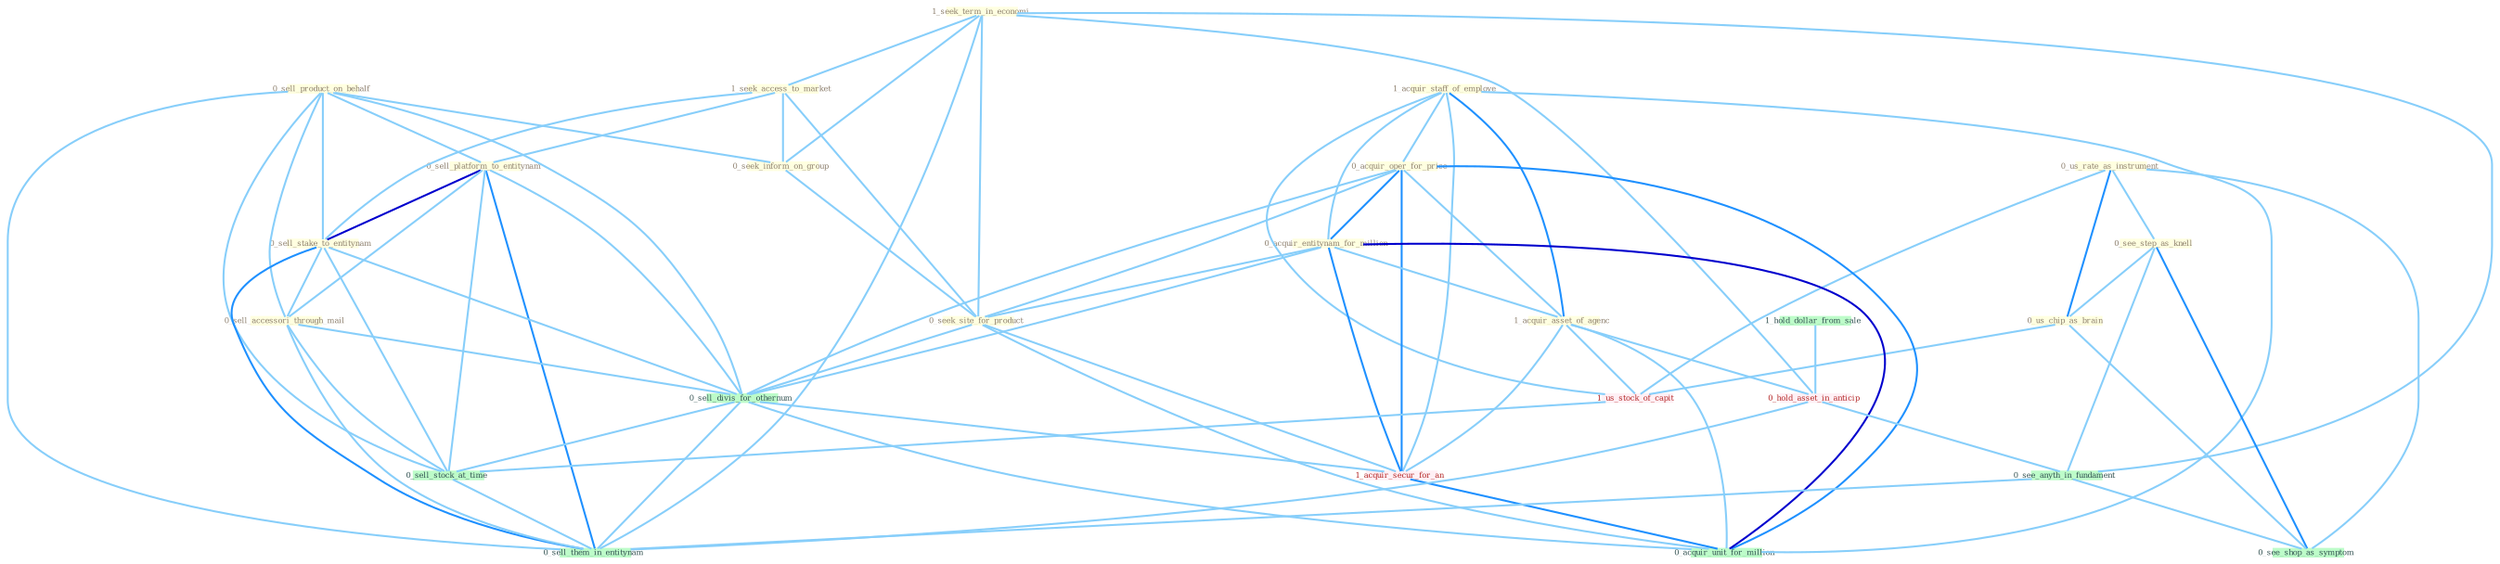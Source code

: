 Graph G{ 
    node
    [shape=polygon,style=filled,width=.5,height=.06,color="#BDFCC9",fixedsize=true,fontsize=4,
    fontcolor="#2f4f4f"];
    {node
    [color="#ffffe0", fontcolor="#8b7d6b"] "1_seek_term_in_economi " "0_sell_product_on_behalf " "1_seek_access_to_market " "0_us_rate_as_instrument " "0_sell_platform_to_entitynam " "1_acquir_staff_of_employe " "0_see_step_as_knell " "0_us_chip_as_brain " "0_acquir_oper_for_price " "0_acquir_entitynam_for_million " "0_seek_inform_on_group " "0_sell_stake_to_entitynam " "0_sell_accessori_through_mail " "0_seek_site_for_product " "1_acquir_asset_of_agenc "}
{node [color="#fff0f5", fontcolor="#b22222"] "1_acquir_secur_for_an " "1_us_stock_of_capit " "0_hold_asset_in_anticip "}
edge [color="#B0E2FF"];

	"1_seek_term_in_economi " -- "1_seek_access_to_market " [w="1", color="#87cefa" ];
	"1_seek_term_in_economi " -- "0_seek_inform_on_group " [w="1", color="#87cefa" ];
	"1_seek_term_in_economi " -- "0_seek_site_for_product " [w="1", color="#87cefa" ];
	"1_seek_term_in_economi " -- "0_hold_asset_in_anticip " [w="1", color="#87cefa" ];
	"1_seek_term_in_economi " -- "0_see_anyth_in_fundament " [w="1", color="#87cefa" ];
	"1_seek_term_in_economi " -- "0_sell_them_in_entitynam " [w="1", color="#87cefa" ];
	"0_sell_product_on_behalf " -- "0_sell_platform_to_entitynam " [w="1", color="#87cefa" ];
	"0_sell_product_on_behalf " -- "0_seek_inform_on_group " [w="1", color="#87cefa" ];
	"0_sell_product_on_behalf " -- "0_sell_stake_to_entitynam " [w="1", color="#87cefa" ];
	"0_sell_product_on_behalf " -- "0_sell_accessori_through_mail " [w="1", color="#87cefa" ];
	"0_sell_product_on_behalf " -- "0_sell_divis_for_othernum " [w="1", color="#87cefa" ];
	"0_sell_product_on_behalf " -- "0_sell_stock_at_time " [w="1", color="#87cefa" ];
	"0_sell_product_on_behalf " -- "0_sell_them_in_entitynam " [w="1", color="#87cefa" ];
	"1_seek_access_to_market " -- "0_sell_platform_to_entitynam " [w="1", color="#87cefa" ];
	"1_seek_access_to_market " -- "0_seek_inform_on_group " [w="1", color="#87cefa" ];
	"1_seek_access_to_market " -- "0_sell_stake_to_entitynam " [w="1", color="#87cefa" ];
	"1_seek_access_to_market " -- "0_seek_site_for_product " [w="1", color="#87cefa" ];
	"0_us_rate_as_instrument " -- "0_see_step_as_knell " [w="1", color="#87cefa" ];
	"0_us_rate_as_instrument " -- "0_us_chip_as_brain " [w="2", color="#1e90ff" , len=0.8];
	"0_us_rate_as_instrument " -- "1_us_stock_of_capit " [w="1", color="#87cefa" ];
	"0_us_rate_as_instrument " -- "0_see_shop_as_symptom " [w="1", color="#87cefa" ];
	"0_sell_platform_to_entitynam " -- "0_sell_stake_to_entitynam " [w="3", color="#0000cd" , len=0.6];
	"0_sell_platform_to_entitynam " -- "0_sell_accessori_through_mail " [w="1", color="#87cefa" ];
	"0_sell_platform_to_entitynam " -- "0_sell_divis_for_othernum " [w="1", color="#87cefa" ];
	"0_sell_platform_to_entitynam " -- "0_sell_stock_at_time " [w="1", color="#87cefa" ];
	"0_sell_platform_to_entitynam " -- "0_sell_them_in_entitynam " [w="2", color="#1e90ff" , len=0.8];
	"1_acquir_staff_of_employe " -- "0_acquir_oper_for_price " [w="1", color="#87cefa" ];
	"1_acquir_staff_of_employe " -- "0_acquir_entitynam_for_million " [w="1", color="#87cefa" ];
	"1_acquir_staff_of_employe " -- "1_acquir_asset_of_agenc " [w="2", color="#1e90ff" , len=0.8];
	"1_acquir_staff_of_employe " -- "1_acquir_secur_for_an " [w="1", color="#87cefa" ];
	"1_acquir_staff_of_employe " -- "1_us_stock_of_capit " [w="1", color="#87cefa" ];
	"1_acquir_staff_of_employe " -- "0_acquir_unit_for_million " [w="1", color="#87cefa" ];
	"0_see_step_as_knell " -- "0_us_chip_as_brain " [w="1", color="#87cefa" ];
	"0_see_step_as_knell " -- "0_see_anyth_in_fundament " [w="1", color="#87cefa" ];
	"0_see_step_as_knell " -- "0_see_shop_as_symptom " [w="2", color="#1e90ff" , len=0.8];
	"0_us_chip_as_brain " -- "1_us_stock_of_capit " [w="1", color="#87cefa" ];
	"0_us_chip_as_brain " -- "0_see_shop_as_symptom " [w="1", color="#87cefa" ];
	"0_acquir_oper_for_price " -- "0_acquir_entitynam_for_million " [w="2", color="#1e90ff" , len=0.8];
	"0_acquir_oper_for_price " -- "0_seek_site_for_product " [w="1", color="#87cefa" ];
	"0_acquir_oper_for_price " -- "1_acquir_asset_of_agenc " [w="1", color="#87cefa" ];
	"0_acquir_oper_for_price " -- "0_sell_divis_for_othernum " [w="1", color="#87cefa" ];
	"0_acquir_oper_for_price " -- "1_acquir_secur_for_an " [w="2", color="#1e90ff" , len=0.8];
	"0_acquir_oper_for_price " -- "0_acquir_unit_for_million " [w="2", color="#1e90ff" , len=0.8];
	"0_acquir_entitynam_for_million " -- "0_seek_site_for_product " [w="1", color="#87cefa" ];
	"0_acquir_entitynam_for_million " -- "1_acquir_asset_of_agenc " [w="1", color="#87cefa" ];
	"0_acquir_entitynam_for_million " -- "0_sell_divis_for_othernum " [w="1", color="#87cefa" ];
	"0_acquir_entitynam_for_million " -- "1_acquir_secur_for_an " [w="2", color="#1e90ff" , len=0.8];
	"0_acquir_entitynam_for_million " -- "0_acquir_unit_for_million " [w="3", color="#0000cd" , len=0.6];
	"0_seek_inform_on_group " -- "0_seek_site_for_product " [w="1", color="#87cefa" ];
	"0_sell_stake_to_entitynam " -- "0_sell_accessori_through_mail " [w="1", color="#87cefa" ];
	"0_sell_stake_to_entitynam " -- "0_sell_divis_for_othernum " [w="1", color="#87cefa" ];
	"0_sell_stake_to_entitynam " -- "0_sell_stock_at_time " [w="1", color="#87cefa" ];
	"0_sell_stake_to_entitynam " -- "0_sell_them_in_entitynam " [w="2", color="#1e90ff" , len=0.8];
	"0_sell_accessori_through_mail " -- "0_sell_divis_for_othernum " [w="1", color="#87cefa" ];
	"0_sell_accessori_through_mail " -- "0_sell_stock_at_time " [w="1", color="#87cefa" ];
	"0_sell_accessori_through_mail " -- "0_sell_them_in_entitynam " [w="1", color="#87cefa" ];
	"0_seek_site_for_product " -- "0_sell_divis_for_othernum " [w="1", color="#87cefa" ];
	"0_seek_site_for_product " -- "1_acquir_secur_for_an " [w="1", color="#87cefa" ];
	"0_seek_site_for_product " -- "0_acquir_unit_for_million " [w="1", color="#87cefa" ];
	"1_acquir_asset_of_agenc " -- "1_acquir_secur_for_an " [w="1", color="#87cefa" ];
	"1_acquir_asset_of_agenc " -- "1_us_stock_of_capit " [w="1", color="#87cefa" ];
	"1_acquir_asset_of_agenc " -- "0_hold_asset_in_anticip " [w="1", color="#87cefa" ];
	"1_acquir_asset_of_agenc " -- "0_acquir_unit_for_million " [w="1", color="#87cefa" ];
	"0_sell_divis_for_othernum " -- "1_acquir_secur_for_an " [w="1", color="#87cefa" ];
	"0_sell_divis_for_othernum " -- "0_sell_stock_at_time " [w="1", color="#87cefa" ];
	"0_sell_divis_for_othernum " -- "0_acquir_unit_for_million " [w="1", color="#87cefa" ];
	"0_sell_divis_for_othernum " -- "0_sell_them_in_entitynam " [w="1", color="#87cefa" ];
	"1_acquir_secur_for_an " -- "0_acquir_unit_for_million " [w="2", color="#1e90ff" , len=0.8];
	"1_us_stock_of_capit " -- "0_sell_stock_at_time " [w="1", color="#87cefa" ];
	"1_hold_dollar_from_sale " -- "0_hold_asset_in_anticip " [w="1", color="#87cefa" ];
	"0_hold_asset_in_anticip " -- "0_see_anyth_in_fundament " [w="1", color="#87cefa" ];
	"0_hold_asset_in_anticip " -- "0_sell_them_in_entitynam " [w="1", color="#87cefa" ];
	"0_sell_stock_at_time " -- "0_sell_them_in_entitynam " [w="1", color="#87cefa" ];
	"0_see_anyth_in_fundament " -- "0_see_shop_as_symptom " [w="1", color="#87cefa" ];
	"0_see_anyth_in_fundament " -- "0_sell_them_in_entitynam " [w="1", color="#87cefa" ];
}